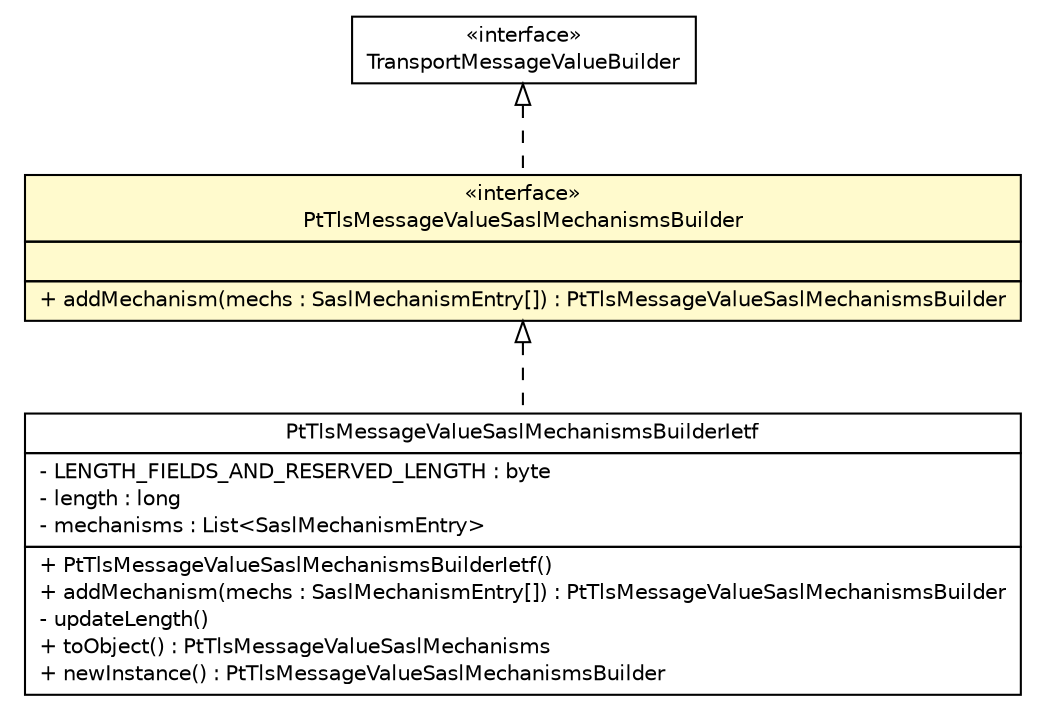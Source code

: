 #!/usr/local/bin/dot
#
# Class diagram 
# Generated by UMLGraph version R5_6 (http://www.umlgraph.org/)
#

digraph G {
	edge [fontname="Helvetica",fontsize=10,labelfontname="Helvetica",labelfontsize=10];
	node [fontname="Helvetica",fontsize=10,shape=plaintext];
	nodesep=0.25;
	ranksep=0.5;
	// de.hsbremen.tc.tnc.message.t.value.TransportMessageValueBuilder
	c149242 [label=<<table title="de.hsbremen.tc.tnc.message.t.value.TransportMessageValueBuilder" border="0" cellborder="1" cellspacing="0" cellpadding="2" port="p" href="../../../../../de/hsbremen/tc/tnc/message/t/value/TransportMessageValueBuilder.html">
		<tr><td><table border="0" cellspacing="0" cellpadding="1">
<tr><td align="center" balign="center"> &#171;interface&#187; </td></tr>
<tr><td align="center" balign="center"> TransportMessageValueBuilder </td></tr>
		</table></td></tr>
		</table>>, URL="../../../../../de/hsbremen/tc/tnc/message/t/value/TransportMessageValueBuilder.html", fontname="Helvetica", fontcolor="black", fontsize=10.0];
	// org.ietf.nea.pt.value.PtTlsMessageValueSaslMechanismsBuilderIetf
	c149257 [label=<<table title="org.ietf.nea.pt.value.PtTlsMessageValueSaslMechanismsBuilderIetf" border="0" cellborder="1" cellspacing="0" cellpadding="2" port="p" href="./PtTlsMessageValueSaslMechanismsBuilderIetf.html">
		<tr><td><table border="0" cellspacing="0" cellpadding="1">
<tr><td align="center" balign="center"> PtTlsMessageValueSaslMechanismsBuilderIetf </td></tr>
		</table></td></tr>
		<tr><td><table border="0" cellspacing="0" cellpadding="1">
<tr><td align="left" balign="left"> - LENGTH_FIELDS_AND_RESERVED_LENGTH : byte </td></tr>
<tr><td align="left" balign="left"> - length : long </td></tr>
<tr><td align="left" balign="left"> - mechanisms : List&lt;SaslMechanismEntry&gt; </td></tr>
		</table></td></tr>
		<tr><td><table border="0" cellspacing="0" cellpadding="1">
<tr><td align="left" balign="left"> + PtTlsMessageValueSaslMechanismsBuilderIetf() </td></tr>
<tr><td align="left" balign="left"> + addMechanism(mechs : SaslMechanismEntry[]) : PtTlsMessageValueSaslMechanismsBuilder </td></tr>
<tr><td align="left" balign="left"> - updateLength() </td></tr>
<tr><td align="left" balign="left"> + toObject() : PtTlsMessageValueSaslMechanisms </td></tr>
<tr><td align="left" balign="left"> + newInstance() : PtTlsMessageValueSaslMechanismsBuilder </td></tr>
		</table></td></tr>
		</table>>, URL="./PtTlsMessageValueSaslMechanismsBuilderIetf.html", fontname="Helvetica", fontcolor="black", fontsize=10.0];
	// org.ietf.nea.pt.value.PtTlsMessageValueSaslMechanismsBuilder
	c149276 [label=<<table title="org.ietf.nea.pt.value.PtTlsMessageValueSaslMechanismsBuilder" border="0" cellborder="1" cellspacing="0" cellpadding="2" port="p" bgcolor="lemonChiffon" href="./PtTlsMessageValueSaslMechanismsBuilder.html">
		<tr><td><table border="0" cellspacing="0" cellpadding="1">
<tr><td align="center" balign="center"> &#171;interface&#187; </td></tr>
<tr><td align="center" balign="center"> PtTlsMessageValueSaslMechanismsBuilder </td></tr>
		</table></td></tr>
		<tr><td><table border="0" cellspacing="0" cellpadding="1">
<tr><td align="left" balign="left">  </td></tr>
		</table></td></tr>
		<tr><td><table border="0" cellspacing="0" cellpadding="1">
<tr><td align="left" balign="left"> + addMechanism(mechs : SaslMechanismEntry[]) : PtTlsMessageValueSaslMechanismsBuilder </td></tr>
		</table></td></tr>
		</table>>, URL="./PtTlsMessageValueSaslMechanismsBuilder.html", fontname="Helvetica", fontcolor="black", fontsize=10.0];
	//org.ietf.nea.pt.value.PtTlsMessageValueSaslMechanismsBuilderIetf implements org.ietf.nea.pt.value.PtTlsMessageValueSaslMechanismsBuilder
	c149276:p -> c149257:p [dir=back,arrowtail=empty,style=dashed];
	//org.ietf.nea.pt.value.PtTlsMessageValueSaslMechanismsBuilder implements de.hsbremen.tc.tnc.message.t.value.TransportMessageValueBuilder
	c149242:p -> c149276:p [dir=back,arrowtail=empty,style=dashed];
}

